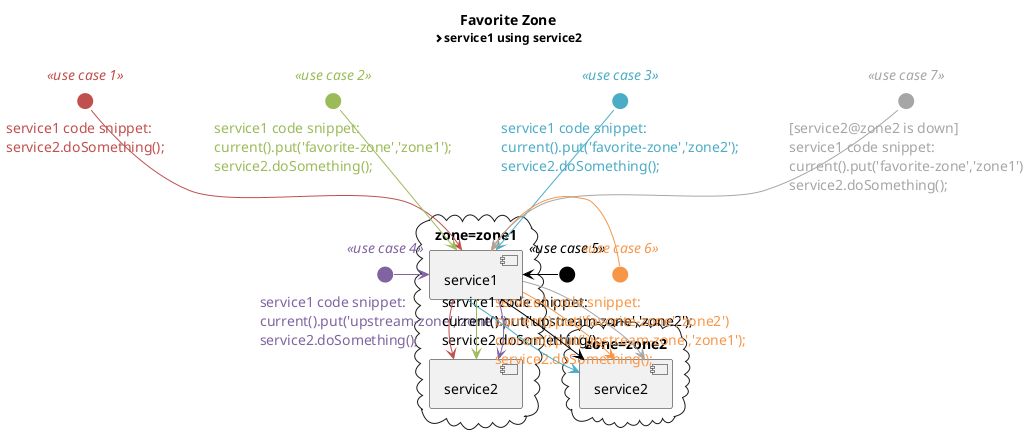 @startuml
title **Favorite Zone**\n<size:12><&chevron-right>service1 using service2
skinparam interface {
  backgroundColor<<use case 1>> #C0504D
  fontColor<<use case 1>> #C0504D
  borderColor<<use case 1>> #C0504D
  backgroundColor<<use case 2>> #9BBB59
  fontColor<<use case 2>> #9BBB59
  borderColor<<use case 2>> #9BBB59
  backgroundColor<<use case 3>> #4BACC6
  fontColor<<use case 3>> #4BACC6
  borderColor<<use case 3>> #4BACC6
  backgroundColor<<use case 4>> #8064A2
  fontColor<<use case 4>> #8064A2
  borderColor<<use case 4>> #8064A2
  backgroundColor<<use case 5>> Black
  fontColor<<use case 5>> Black
  borderColor<<use case 5>> Black
  backgroundColor<<use case 6>> #F79646
  fontColor<<use case 6>> #F79646
  borderColor<<use case 6>> #F79646
  backgroundColor<<use case 7>> #A6A6A6
  fontColor<<use case 7>> #A6A6A6
  borderColor<<use case 7>> #A6A6A6
}
skinparam component {
  ArrowColor<<use case 1>> #C0504D
  ArrowLollipopColor<<use case 1>> #C0504D
  ArrowFontColor<<use case 1>> #C0504D
  ArrowColor<<use case 2>> #9BBB59
  ArrowFontColor<<use case 2>> #9BBB59
  ArrowColor<<use case 3>> #4BACC6
  ArrowFontColor<<use case 3>> #4BACC6
  ArrowColor<<use case 4>> #8064A2
  ArrowFontColor<<use case 4>> #8064A2
  ArrowColor<<use case 5>> Black
  ArrowFontColor<<use case 5>> Black
  ArrowColor<<use case 6>> #F79646
  ArrowFontColor<<use case 6>> #F79646
  ArrowColor<<use case 7>> #A6A6A6
  ArrowFontColor<<use case 7>> #A6A6A6
  ArrowColor<<use case 99>> White
  ArrowFontColor<<use case 99>> White
}

cloud "zone=zone1"{
  [service1] as service11
  [service2] as service21
}

cloud "zone=zone2"{
  [service2] as service22
}

() "service1 code snippet:\nservice2.doSomething();" as request1 <<use case 1>>
request1 -down-> service11 <<use case 1>>
service11 -down-> service21 <<use case 1>>

() "service1 code snippet:\ncurrent().put('favorite-zone','zone1');\nservice2.doSomething();" as request2 <<use case 2>>
request2 -down-> service11 <<use case 2>>
service11 -down-> service21 <<use case 2>>

() "service1 code snippet:\ncurrent().put('favorite-zone','zone2');\nservice2.doSomething();" as request3 <<use case 3>>
request3 -down-> service11 <<use case 3>>
service11 -down-> service22 <<use case 3>>

() "service1 code snippet:\ncurrent().put('upstream-zone','zone1');\nservice2.doSomething();" as request4 <<use case 4>>
request4 -right-> service11 <<use case 4>>
service11 -down-> service21 <<use case 4>>

() "service1 code snippet:\ncurrent().put('upstream-zone','zone2');\nservice2.doSomething();" as request5 <<use case 5>>
request5 -right-> service11 <<use case 5>>
service11 -down-> service22 <<use case 5>>

() "service1 code snippet:\ncurrent().put('favorite-zone','zone2')\ncurrent().put('upstream-zone','zone1');\nservice2.doSomething();" as request6 <<use case 6>>
request6 -right-> service11 <<use case 6>>
service11 -down-> service22 <<use case 6>>

() "[service2@zone2 is down]\nservice1 code snippet:\ncurrent().put('favorite-zone','zone1')\nservice2.doSomething();" as request7 <<use case 7>>
request7 -down-> service11 <<use case 7>>
service11 -down-> service22 <<use case 7>>

@enduml